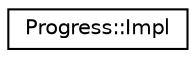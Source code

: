 digraph "Graphical Class Hierarchy"
{
 // INTERACTIVE_SVG=YES
 // LATEX_PDF_SIZE
  edge [fontname="Helvetica",fontsize="10",labelfontname="Helvetica",labelfontsize="10"];
  node [fontname="Helvetica",fontsize="10",shape=record];
  rankdir="LR";
  Node0 [label="Progress::Impl",height=0.2,width=0.4,color="black", fillcolor="white", style="filled",URL="$struct_progress_1_1_impl.html",tooltip=" "];
}
